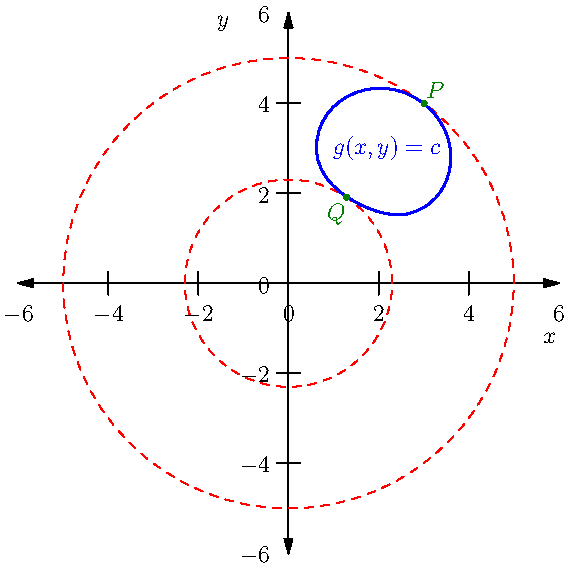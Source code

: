import graph;
size(10cm);
draw(scale(5)*unitcircle, red+dashed);
draw(scale(2.3)*unitcircle, red+dashed);
xaxis("$x$", -6, 6, Ticks(Step=2, begin=false, end=false), Arrows);
yaxis("$y$", -6, 6, Ticks(Step=2, begin=false, end=false), Arrows);

pair D = 4.97*dir(50);
pair A = 3*dir(78);
pair B = 2.4*dir(45);
pair C = 3.1*dir(30);
draw(D..A..B..C..cycle, blue+1);
pair P = 5*dir(53);
dot("$P$", P, dir(P), deepgreen);
pair Q = 2.3*dir(56);
dot("$Q$", Q, dir(-Q), deepgreen);
label("$g(x,y) = c$", 3.7*dir(54), blue);
